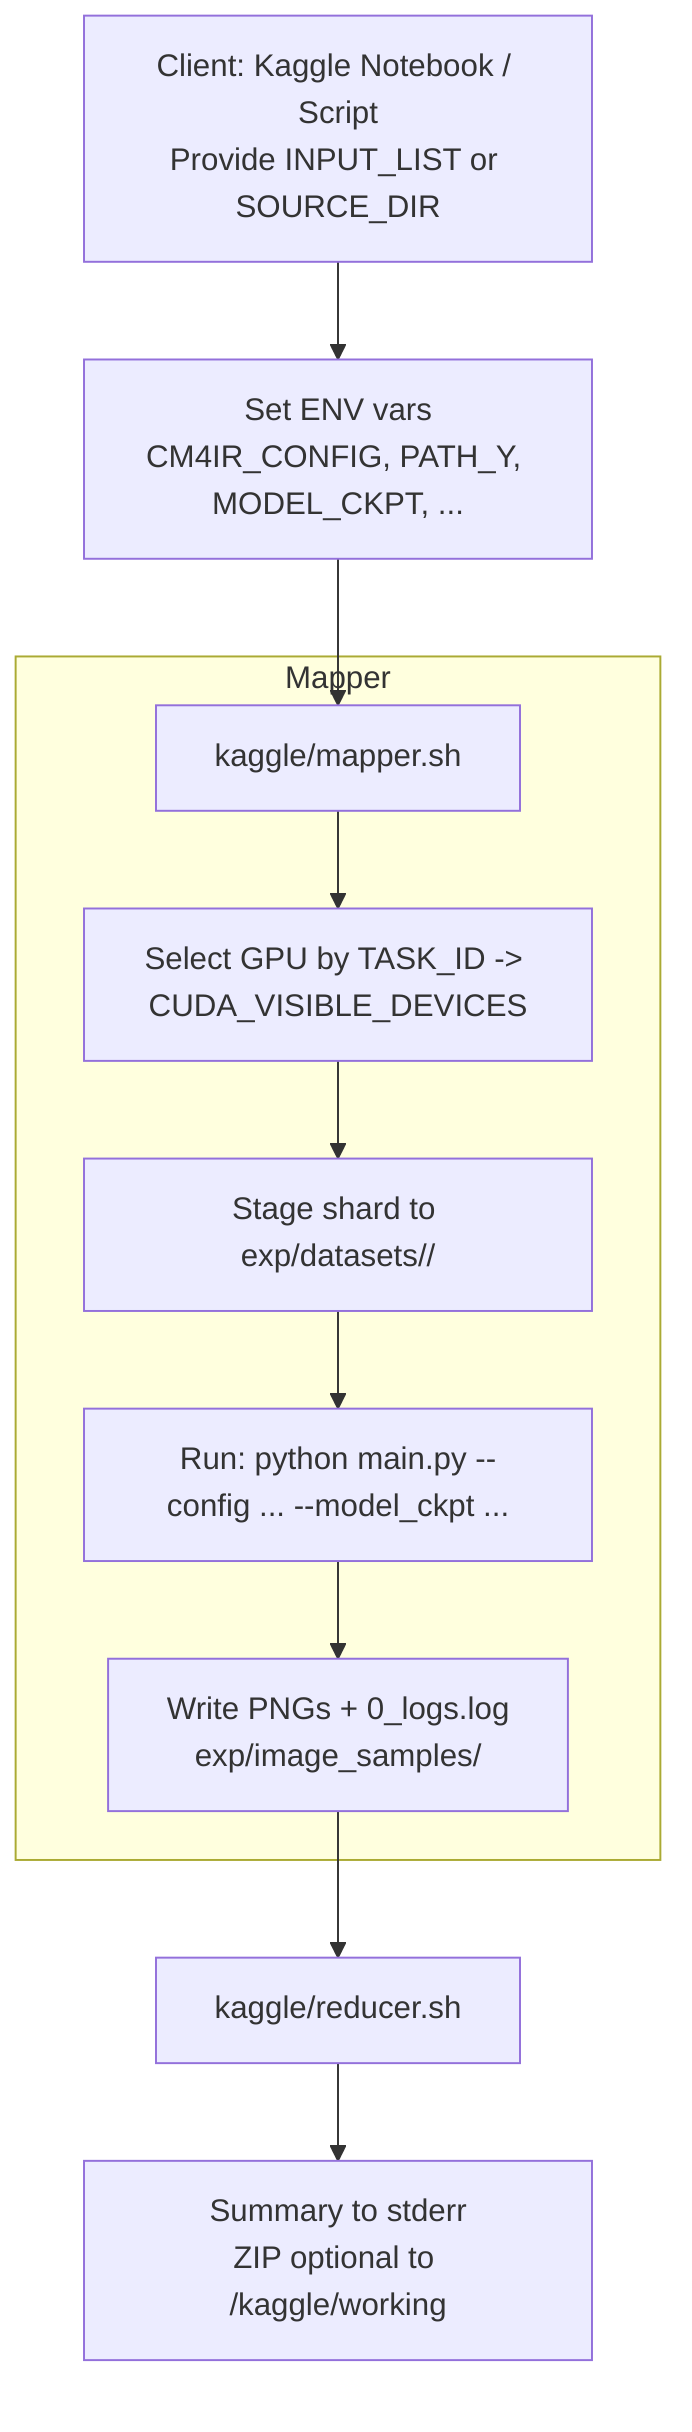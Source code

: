 %% CM4IR on Kaggle - Mapper/Reducer Flow
flowchart TD
  A[Client: Kaggle Notebook / Script\nProvide INPUT_LIST or SOURCE_DIR] --> B[Set ENV vars\nCM4IR_CONFIG, PATH_Y, MODEL_CKPT, ...]
  B --> M[kaggle/mapper.sh]
  subgraph Mapper
    M --> G[Select GPU by TASK_ID -> CUDA_VISIBLE_DEVICES]
    G --> S[Stage shard to exp/datasets/<PATH_Y>/<class_subdir>]
    S --> P[Run: python main.py --config ... --model_ckpt ...]
    P --> O[Write PNGs + 0_logs.log\nexp/image_samples/<TASK_ID>]
  end
  O --> R[kaggle/reducer.sh]
  R --> Z[Summary to stderr\nZIP optional to /kaggle/working]